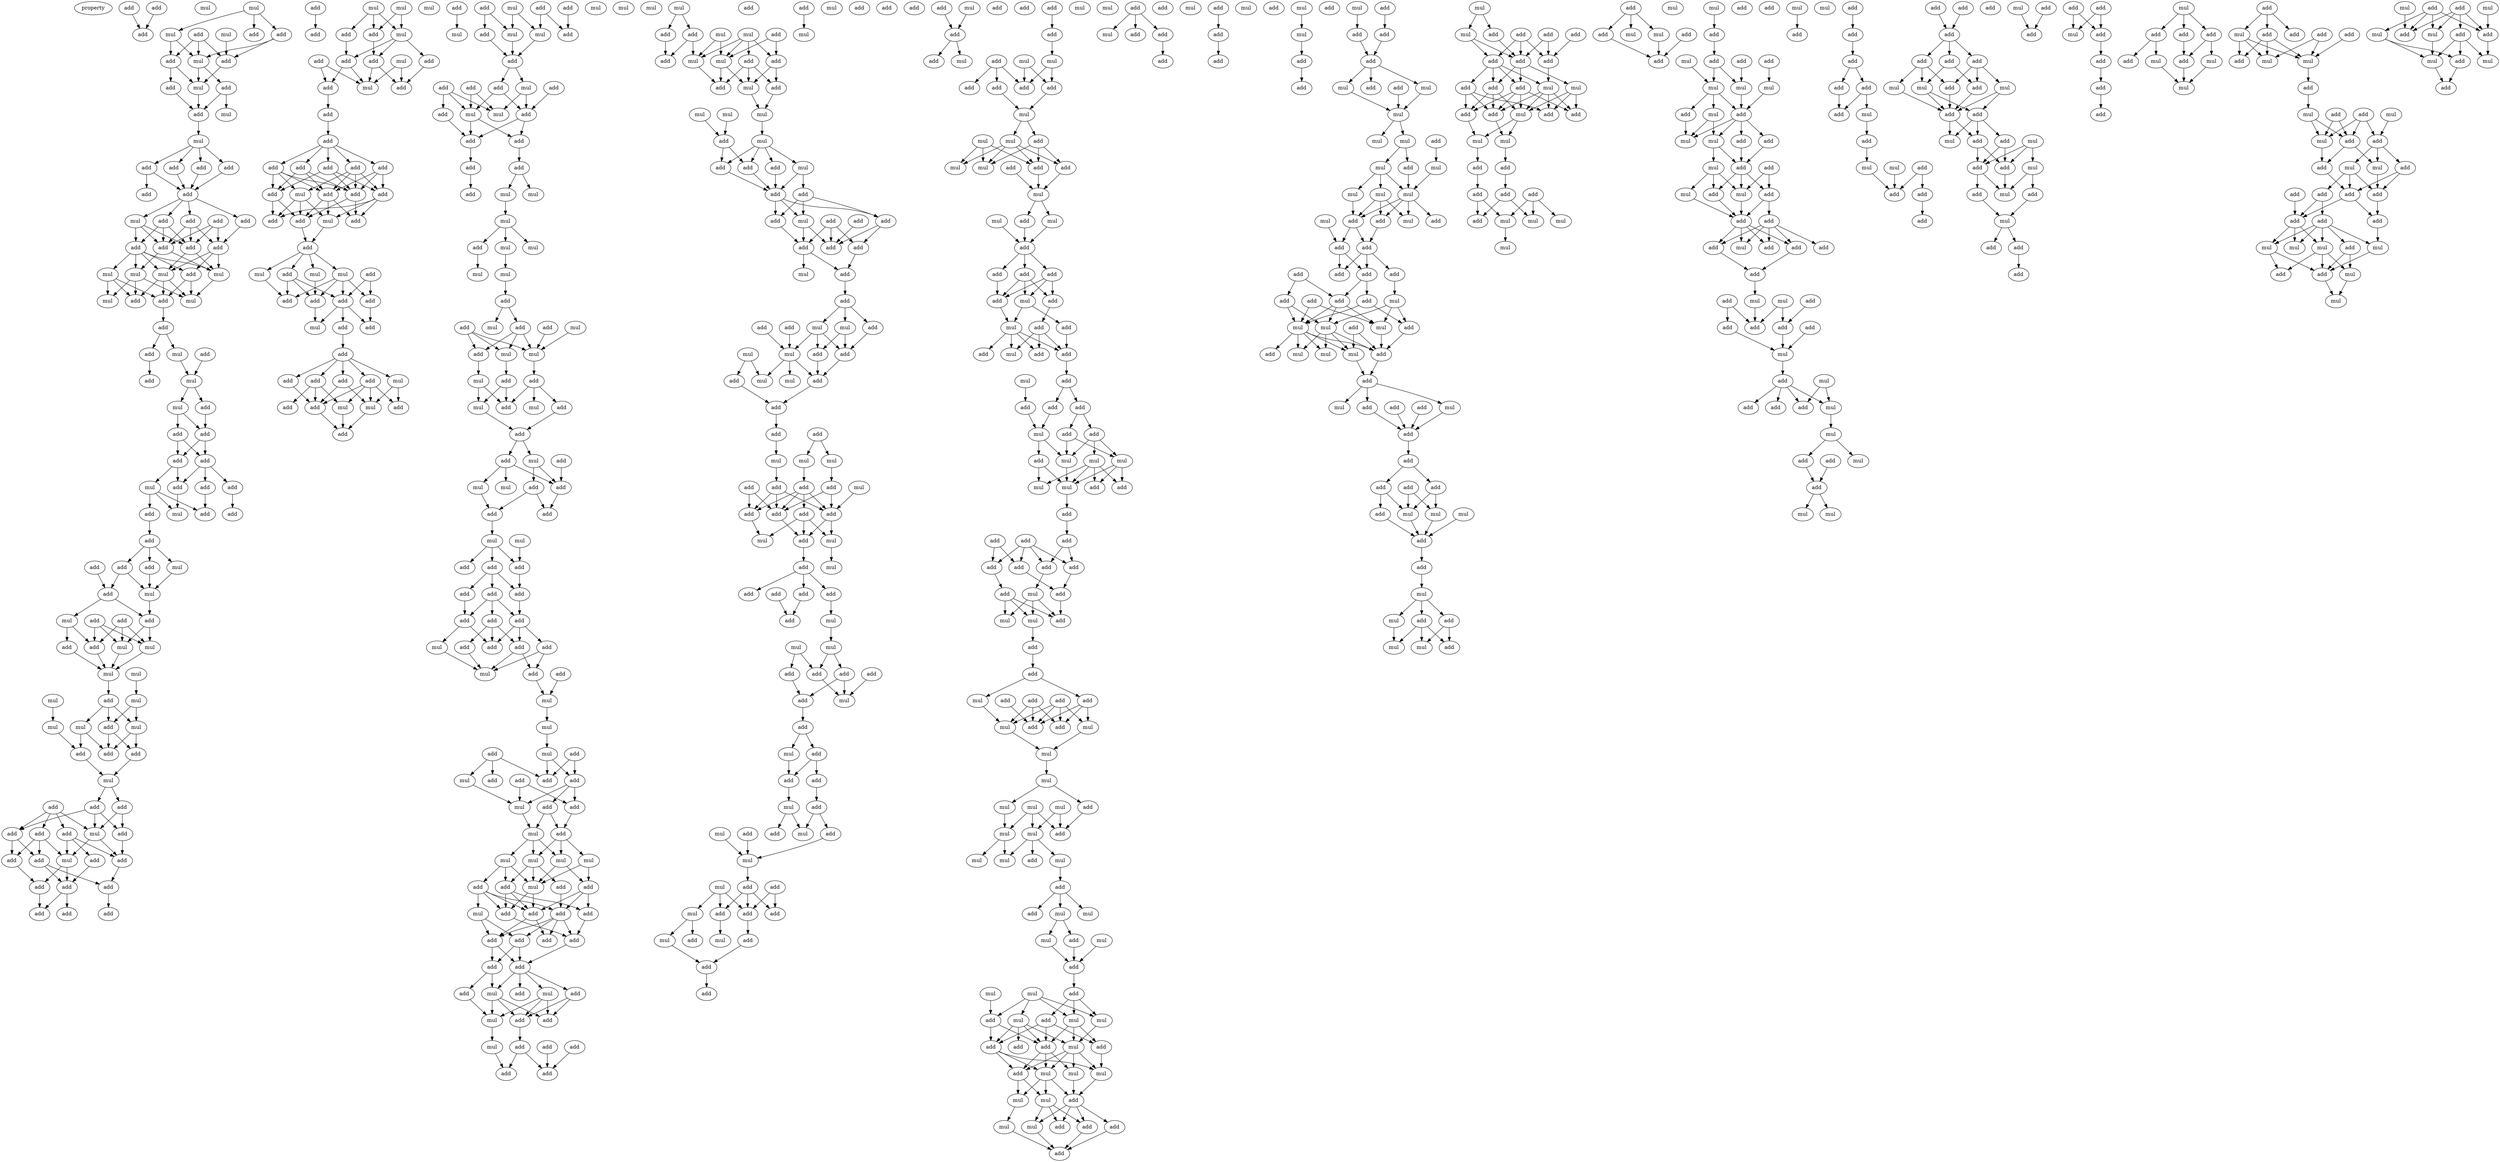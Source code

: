 digraph {
    node [fontcolor=black]
    property [mul=2,lf=1.4]
    0 [ label = add ];
    1 [ label = mul ];
    2 [ label = add ];
    3 [ label = add ];
    4 [ label = mul ];
    5 [ label = add ];
    6 [ label = mul ];
    7 [ label = mul ];
    8 [ label = add ];
    9 [ label = add ];
    10 [ label = mul ];
    11 [ label = add ];
    12 [ label = add ];
    13 [ label = add ];
    14 [ label = add ];
    15 [ label = mul ];
    16 [ label = add ];
    17 [ label = mul ];
    18 [ label = mul ];
    19 [ label = add ];
    20 [ label = add ];
    21 [ label = add ];
    22 [ label = add ];
    23 [ label = add ];
    24 [ label = add ];
    25 [ label = add ];
    26 [ label = add ];
    27 [ label = add ];
    28 [ label = mul ];
    29 [ label = add ];
    30 [ label = add ];
    31 [ label = add ];
    32 [ label = add ];
    33 [ label = add ];
    34 [ label = add ];
    35 [ label = mul ];
    36 [ label = mul ];
    37 [ label = mul ];
    38 [ label = mul ];
    39 [ label = add ];
    40 [ label = mul ];
    41 [ label = mul ];
    42 [ label = add ];
    43 [ label = add ];
    44 [ label = add ];
    45 [ label = add ];
    46 [ label = add ];
    47 [ label = mul ];
    48 [ label = add ];
    49 [ label = add ];
    50 [ label = mul ];
    51 [ label = mul ];
    52 [ label = add ];
    53 [ label = add ];
    54 [ label = add ];
    55 [ label = add ];
    56 [ label = add ];
    57 [ label = add ];
    58 [ label = add ];
    59 [ label = mul ];
    60 [ label = add ];
    61 [ label = add ];
    62 [ label = add ];
    63 [ label = add ];
    64 [ label = mul ];
    65 [ label = add ];
    66 [ label = add ];
    67 [ label = add ];
    68 [ label = mul ];
    69 [ label = add ];
    70 [ label = add ];
    71 [ label = mul ];
    72 [ label = add ];
    73 [ label = add ];
    74 [ label = add ];
    75 [ label = mul ];
    76 [ label = add ];
    77 [ label = mul ];
    78 [ label = mul ];
    79 [ label = add ];
    80 [ label = mul ];
    81 [ label = mul ];
    82 [ label = mul ];
    83 [ label = mul ];
    84 [ label = add ];
    85 [ label = mul ];
    86 [ label = mul ];
    87 [ label = add ];
    88 [ label = mul ];
    89 [ label = add ];
    90 [ label = add ];
    91 [ label = add ];
    92 [ label = mul ];
    93 [ label = add ];
    94 [ label = add ];
    95 [ label = add ];
    96 [ label = add ];
    97 [ label = add ];
    98 [ label = add ];
    99 [ label = add ];
    100 [ label = mul ];
    101 [ label = add ];
    102 [ label = add ];
    103 [ label = add ];
    104 [ label = mul ];
    105 [ label = add ];
    106 [ label = add ];
    107 [ label = add ];
    108 [ label = add ];
    109 [ label = add ];
    110 [ label = add ];
    111 [ label = add ];
    112 [ label = mul ];
    113 [ label = mul ];
    114 [ label = add ];
    115 [ label = mul ];
    116 [ label = add ];
    117 [ label = add ];
    118 [ label = mul ];
    119 [ label = add ];
    120 [ label = add ];
    121 [ label = add ];
    122 [ label = mul ];
    123 [ label = add ];
    124 [ label = add ];
    125 [ label = mul ];
    126 [ label = add ];
    127 [ label = add ];
    128 [ label = add ];
    129 [ label = add ];
    130 [ label = add ];
    131 [ label = add ];
    132 [ label = add ];
    133 [ label = mul ];
    134 [ label = add ];
    135 [ label = add ];
    136 [ label = add ];
    137 [ label = add ];
    138 [ label = mul ];
    139 [ label = add ];
    140 [ label = add ];
    141 [ label = add ];
    142 [ label = add ];
    143 [ label = add ];
    144 [ label = mul ];
    145 [ label = add ];
    146 [ label = mul ];
    147 [ label = mul ];
    148 [ label = add ];
    149 [ label = add ];
    150 [ label = add ];
    151 [ label = add ];
    152 [ label = mul ];
    153 [ label = add ];
    154 [ label = add ];
    155 [ label = add ];
    156 [ label = add ];
    157 [ label = add ];
    158 [ label = mul ];
    159 [ label = add ];
    160 [ label = add ];
    161 [ label = add ];
    162 [ label = add ];
    163 [ label = mul ];
    164 [ label = mul ];
    165 [ label = add ];
    166 [ label = add ];
    167 [ label = add ];
    168 [ label = add ];
    169 [ label = mul ];
    170 [ label = mul ];
    171 [ label = add ];
    172 [ label = add ];
    173 [ label = add ];
    174 [ label = mul ];
    175 [ label = mul ];
    176 [ label = add ];
    177 [ label = add ];
    178 [ label = add ];
    179 [ label = add ];
    180 [ label = mul ];
    181 [ label = add ];
    182 [ label = add ];
    183 [ label = mul ];
    184 [ label = mul ];
    185 [ label = add ];
    186 [ label = add ];
    187 [ label = add ];
    188 [ label = add ];
    189 [ label = add ];
    190 [ label = add ];
    191 [ label = add ];
    192 [ label = mul ];
    193 [ label = mul ];
    194 [ label = mul ];
    195 [ label = mul ];
    196 [ label = add ];
    197 [ label = mul ];
    198 [ label = mul ];
    199 [ label = mul ];
    200 [ label = mul ];
    201 [ label = add ];
    202 [ label = mul ];
    203 [ label = add ];
    204 [ label = mul ];
    205 [ label = add ];
    206 [ label = add ];
    207 [ label = add ];
    208 [ label = mul ];
    209 [ label = mul ];
    210 [ label = mul ];
    211 [ label = add ];
    212 [ label = add ];
    213 [ label = add ];
    214 [ label = mul ];
    215 [ label = mul ];
    216 [ label = add ];
    217 [ label = mul ];
    218 [ label = add ];
    219 [ label = add ];
    220 [ label = add ];
    221 [ label = mul ];
    222 [ label = mul ];
    223 [ label = add ];
    224 [ label = mul ];
    225 [ label = add ];
    226 [ label = add ];
    227 [ label = add ];
    228 [ label = mul ];
    229 [ label = mul ];
    230 [ label = add ];
    231 [ label = add ];
    232 [ label = add ];
    233 [ label = add ];
    234 [ label = add ];
    235 [ label = add ];
    236 [ label = add ];
    237 [ label = add ];
    238 [ label = add ];
    239 [ label = add ];
    240 [ label = add ];
    241 [ label = mul ];
    242 [ label = add ];
    243 [ label = add ];
    244 [ label = add ];
    245 [ label = mul ];
    246 [ label = add ];
    247 [ label = mul ];
    248 [ label = mul ];
    249 [ label = mul ];
    250 [ label = add ];
    251 [ label = add ];
    252 [ label = add ];
    253 [ label = add ];
    254 [ label = add ];
    255 [ label = add ];
    256 [ label = mul ];
    257 [ label = mul ];
    258 [ label = add ];
    259 [ label = add ];
    260 [ label = mul ];
    261 [ label = add ];
    262 [ label = mul ];
    263 [ label = mul ];
    264 [ label = mul ];
    265 [ label = mul ];
    266 [ label = add ];
    267 [ label = add ];
    268 [ label = mul ];
    269 [ label = add ];
    270 [ label = add ];
    271 [ label = add ];
    272 [ label = add ];
    273 [ label = mul ];
    274 [ label = add ];
    275 [ label = add ];
    276 [ label = add ];
    277 [ label = add ];
    278 [ label = add ];
    279 [ label = add ];
    280 [ label = add ];
    281 [ label = add ];
    282 [ label = add ];
    283 [ label = mul ];
    284 [ label = add ];
    285 [ label = add ];
    286 [ label = mul ];
    287 [ label = mul ];
    288 [ label = add ];
    289 [ label = add ];
    290 [ label = add ];
    291 [ label = add ];
    292 [ label = mul ];
    293 [ label = add ];
    294 [ label = mul ];
    295 [ label = add ];
    296 [ label = add ];
    297 [ label = mul ];
    298 [ label = add ];
    299 [ label = add ];
    300 [ label = add ];
    301 [ label = mul ];
    302 [ label = mul ];
    303 [ label = mul ];
    304 [ label = add ];
    305 [ label = add ];
    306 [ label = add ];
    307 [ label = mul ];
    308 [ label = add ];
    309 [ label = add ];
    310 [ label = mul ];
    311 [ label = mul ];
    312 [ label = mul ];
    313 [ label = mul ];
    314 [ label = mul ];
    315 [ label = add ];
    316 [ label = add ];
    317 [ label = add ];
    318 [ label = mul ];
    319 [ label = add ];
    320 [ label = add ];
    321 [ label = add ];
    322 [ label = add ];
    323 [ label = add ];
    324 [ label = add ];
    325 [ label = add ];
    326 [ label = mul ];
    327 [ label = add ];
    328 [ label = add ];
    329 [ label = add ];
    330 [ label = add ];
    331 [ label = mul ];
    332 [ label = add ];
    333 [ label = mul ];
    334 [ label = add ];
    335 [ label = add ];
    336 [ label = mul ];
    337 [ label = add ];
    338 [ label = mul ];
    339 [ label = add ];
    340 [ label = add ];
    341 [ label = mul ];
    342 [ label = add ];
    343 [ label = mul ];
    344 [ label = mul ];
    345 [ label = add ];
    346 [ label = add ];
    347 [ label = add ];
    348 [ label = add ];
    349 [ label = mul ];
    350 [ label = mul ];
    351 [ label = mul ];
    352 [ label = mul ];
    353 [ label = add ];
    354 [ label = add ];
    355 [ label = add ];
    356 [ label = add ];
    357 [ label = add ];
    358 [ label = add ];
    359 [ label = add ];
    360 [ label = add ];
    361 [ label = add ];
    362 [ label = mul ];
    363 [ label = add ];
    364 [ label = mul ];
    365 [ label = add ];
    366 [ label = mul ];
    367 [ label = add ];
    368 [ label = add ];
    369 [ label = add ];
    370 [ label = add ];
    371 [ label = mul ];
    372 [ label = add ];
    373 [ label = mul ];
    374 [ label = mul ];
    375 [ label = add ];
    376 [ label = add ];
    377 [ label = add ];
    378 [ label = add ];
    379 [ label = add ];
    380 [ label = add ];
    381 [ label = mul ];
    382 [ label = mul ];
    383 [ label = add ];
    384 [ label = mul ];
    385 [ label = add ];
    386 [ label = add ];
    387 [ label = add ];
    388 [ label = mul ];
    389 [ label = add ];
    390 [ label = mul ];
    391 [ label = add ];
    392 [ label = add ];
    393 [ label = mul ];
    394 [ label = add ];
    395 [ label = mul ];
    396 [ label = mul ];
    397 [ label = mul ];
    398 [ label = add ];
    399 [ label = add ];
    400 [ label = mul ];
    401 [ label = add ];
    402 [ label = add ];
    403 [ label = add ];
    404 [ label = mul ];
    405 [ label = mul ];
    406 [ label = add ];
    407 [ label = add ];
    408 [ label = add ];
    409 [ label = add ];
    410 [ label = add ];
    411 [ label = add ];
    412 [ label = add ];
    413 [ label = add ];
    414 [ label = mul ];
    415 [ label = add ];
    416 [ label = add ];
    417 [ label = add ];
    418 [ label = mul ];
    419 [ label = add ];
    420 [ label = add ];
    421 [ label = add ];
    422 [ label = mul ];
    423 [ label = add ];
    424 [ label = mul ];
    425 [ label = mul ];
    426 [ label = add ];
    427 [ label = add ];
    428 [ label = add ];
    429 [ label = add ];
    430 [ label = mul ];
    431 [ label = mul ];
    432 [ label = mul ];
    433 [ label = add ];
    434 [ label = mul ];
    435 [ label = mul ];
    436 [ label = add ];
    437 [ label = add ];
    438 [ label = add ];
    439 [ label = mul ];
    440 [ label = mul ];
    441 [ label = add ];
    442 [ label = mul ];
    443 [ label = add ];
    444 [ label = add ];
    445 [ label = add ];
    446 [ label = add ];
    447 [ label = add ];
    448 [ label = mul ];
    449 [ label = add ];
    450 [ label = add ];
    451 [ label = add ];
    452 [ label = mul ];
    453 [ label = add ];
    454 [ label = add ];
    455 [ label = mul ];
    456 [ label = add ];
    457 [ label = mul ];
    458 [ label = add ];
    459 [ label = add ];
    460 [ label = add ];
    461 [ label = add ];
    462 [ label = mul ];
    463 [ label = add ];
    464 [ label = add ];
    465 [ label = mul ];
    466 [ label = add ];
    467 [ label = mul ];
    468 [ label = mul ];
    469 [ label = mul ];
    470 [ label = add ];
    471 [ label = add ];
    472 [ label = mul ];
    473 [ label = add ];
    474 [ label = add ];
    475 [ label = add ];
    476 [ label = add ];
    477 [ label = add ];
    478 [ label = add ];
    479 [ label = add ];
    480 [ label = add ];
    481 [ label = add ];
    482 [ label = add ];
    483 [ label = mul ];
    484 [ label = mul ];
    485 [ label = mul ];
    486 [ label = add ];
    487 [ label = add ];
    488 [ label = add ];
    489 [ label = add ];
    490 [ label = add ];
    491 [ label = add ];
    492 [ label = mul ];
    493 [ label = add ];
    494 [ label = mul ];
    495 [ label = add ];
    496 [ label = mul ];
    497 [ label = add ];
    498 [ label = mul ];
    499 [ label = mul ];
    500 [ label = mul ];
    501 [ label = mul ];
    502 [ label = mul ];
    503 [ label = add ];
    504 [ label = mul ];
    505 [ label = add ];
    506 [ label = mul ];
    507 [ label = mul ];
    508 [ label = add ];
    509 [ label = mul ];
    510 [ label = mul ];
    511 [ label = mul ];
    512 [ label = add ];
    513 [ label = add ];
    514 [ label = mul ];
    515 [ label = mul ];
    516 [ label = mul ];
    517 [ label = add ];
    518 [ label = mul ];
    519 [ label = add ];
    520 [ label = add ];
    521 [ label = mul ];
    522 [ label = mul ];
    523 [ label = mul ];
    524 [ label = mul ];
    525 [ label = add ];
    526 [ label = add ];
    527 [ label = mul ];
    528 [ label = add ];
    529 [ label = add ];
    530 [ label = add ];
    531 [ label = mul ];
    532 [ label = add ];
    533 [ label = mul ];
    534 [ label = mul ];
    535 [ label = mul ];
    536 [ label = add ];
    537 [ label = add ];
    538 [ label = mul ];
    539 [ label = mul ];
    540 [ label = add ];
    541 [ label = add ];
    542 [ label = add ];
    543 [ label = mul ];
    544 [ label = mul ];
    545 [ label = add ];
    546 [ label = add ];
    547 [ label = mul ];
    548 [ label = add ];
    549 [ label = mul ];
    550 [ label = add ];
    551 [ label = add ];
    552 [ label = add ];
    553 [ label = add ];
    554 [ label = mul ];
    555 [ label = add ];
    556 [ label = add ];
    557 [ label = mul ];
    558 [ label = add ];
    559 [ label = add ];
    560 [ label = mul ];
    561 [ label = add ];
    562 [ label = mul ];
    563 [ label = add ];
    564 [ label = add ];
    565 [ label = add ];
    566 [ label = add ];
    567 [ label = add ];
    568 [ label = mul ];
    569 [ label = add ];
    570 [ label = mul ];
    571 [ label = add ];
    572 [ label = mul ];
    573 [ label = mul ];
    574 [ label = mul ];
    575 [ label = add ];
    576 [ label = mul ];
    577 [ label = mul ];
    578 [ label = add ];
    579 [ label = mul ];
    580 [ label = mul ];
    581 [ label = mul ];
    582 [ label = add ];
    583 [ label = mul ];
    584 [ label = add ];
    585 [ label = add ];
    586 [ label = mul ];
    587 [ label = add ];
    588 [ label = add ];
    589 [ label = add ];
    590 [ label = add ];
    591 [ label = add ];
    592 [ label = add ];
    593 [ label = mul ];
    594 [ label = add ];
    595 [ label = add ];
    596 [ label = add ];
    597 [ label = add ];
    598 [ label = mul ];
    599 [ label = mul ];
    600 [ label = add ];
    601 [ label = mul ];
    602 [ label = add ];
    603 [ label = mul ];
    604 [ label = add ];
    605 [ label = mul ];
    606 [ label = add ];
    607 [ label = mul ];
    608 [ label = add ];
    609 [ label = add ];
    610 [ label = mul ];
    611 [ label = add ];
    612 [ label = add ];
    613 [ label = mul ];
    614 [ label = add ];
    615 [ label = add ];
    616 [ label = add ];
    617 [ label = add ];
    618 [ label = add ];
    619 [ label = mul ];
    620 [ label = mul ];
    621 [ label = add ];
    622 [ label = mul ];
    623 [ label = add ];
    624 [ label = add ];
    625 [ label = mul ];
    626 [ label = mul ];
    627 [ label = add ];
    628 [ label = add ];
    629 [ label = mul ];
    630 [ label = mul ];
    631 [ label = add ];
    632 [ label = mul ];
    633 [ label = add ];
    634 [ label = add ];
    635 [ label = add ];
    636 [ label = add ];
    637 [ label = mul ];
    638 [ label = add ];
    639 [ label = add ];
    640 [ label = add ];
    641 [ label = add ];
    642 [ label = add ];
    643 [ label = mul ];
    644 [ label = mul ];
    645 [ label = add ];
    646 [ label = add ];
    647 [ label = add ];
    648 [ label = mul ];
    649 [ label = add ];
    650 [ label = add ];
    651 [ label = mul ];
    652 [ label = mul ];
    653 [ label = add ];
    654 [ label = add ];
    655 [ label = add ];
    656 [ label = add ];
    657 [ label = add ];
    658 [ label = add ];
    659 [ label = mul ];
    660 [ label = mul ];
    661 [ label = mul ];
    662 [ label = mul ];
    663 [ label = add ];
    664 [ label = mul ];
    665 [ label = add ];
    666 [ label = mul ];
    667 [ label = add ];
    668 [ label = mul ];
    669 [ label = add ];
    670 [ label = mul ];
    671 [ label = add ];
    672 [ label = add ];
    673 [ label = add ];
    674 [ label = mul ];
    675 [ label = add ];
    676 [ label = mul ];
    677 [ label = mul ];
    678 [ label = mul ];
    679 [ label = add ];
    680 [ label = mul ];
    681 [ label = add ];
    682 [ label = mul ];
    683 [ label = add ];
    684 [ label = mul ];
    685 [ label = add ];
    686 [ label = mul ];
    687 [ label = add ];
    688 [ label = add ];
    689 [ label = add ];
    690 [ label = mul ];
    691 [ label = mul ];
    692 [ label = add ];
    693 [ label = add ];
    694 [ label = add ];
    695 [ label = add ];
    696 [ label = add ];
    697 [ label = add ];
    698 [ label = add ];
    699 [ label = add ];
    700 [ label = mul ];
    701 [ label = add ];
    702 [ label = add ];
    703 [ label = add ];
    704 [ label = mul ];
    705 [ label = mul ];
    706 [ label = add ];
    707 [ label = add ];
    708 [ label = add ];
    709 [ label = add ];
    710 [ label = add ];
    711 [ label = mul ];
    712 [ label = mul ];
    713 [ label = add ];
    714 [ label = add ];
    715 [ label = add ];
    716 [ label = add ];
    717 [ label = mul ];
    718 [ label = mul ];
    719 [ label = mul ];
    720 [ label = add ];
    721 [ label = mul ];
    722 [ label = add ];
    723 [ label = mul ];
    724 [ label = add ];
    725 [ label = add ];
    726 [ label = mul ];
    727 [ label = mul ];
    728 [ label = add ];
    729 [ label = add ];
    730 [ label = add ];
    731 [ label = add ];
    732 [ label = add ];
    733 [ label = add ];
    734 [ label = mul ];
    735 [ label = add ];
    736 [ label = mul ];
    737 [ label = add ];
    738 [ label = mul ];
    739 [ label = add ];
    740 [ label = add ];
    741 [ label = add ];
    742 [ label = add ];
    743 [ label = add ];
    744 [ label = add ];
    745 [ label = add ];
    746 [ label = add ];
    747 [ label = add ];
    748 [ label = add ];
    749 [ label = add ];
    750 [ label = mul ];
    751 [ label = mul ];
    752 [ label = mul ];
    753 [ label = add ];
    754 [ label = add ];
    755 [ label = add ];
    756 [ label = mul ];
    757 [ label = add ];
    758 [ label = mul ];
    759 [ label = add ];
    760 [ label = add ];
    761 [ label = mul ];
    762 [ label = add ];
    763 [ label = mul ];
    764 [ label = add ];
    765 [ label = mul ];
    766 [ label = add ];
    767 [ label = add ];
    768 [ label = mul ];
    769 [ label = add ];
    770 [ label = add ];
    771 [ label = add ];
    772 [ label = add ];
    773 [ label = add ];
    774 [ label = add ];
    775 [ label = mul ];
    776 [ label = add ];
    777 [ label = add ];
    778 [ label = add ];
    779 [ label = add ];
    780 [ label = mul ];
    781 [ label = add ];
    782 [ label = add ];
    783 [ label = add ];
    784 [ label = mul ];
    785 [ label = add ];
    786 [ label = add ];
    787 [ label = mul ];
    788 [ label = mul ];
    789 [ label = add ];
    790 [ label = add ];
    791 [ label = add ];
    792 [ label = mul ];
    793 [ label = add ];
    794 [ label = add ];
    795 [ label = mul ];
    796 [ label = add ];
    797 [ label = mul ];
    798 [ label = add ];
    799 [ label = add ];
    800 [ label = mul ];
    801 [ label = mul ];
    802 [ label = add ];
    803 [ label = add ];
    804 [ label = add ];
    805 [ label = mul ];
    806 [ label = add ];
    807 [ label = mul ];
    808 [ label = mul ];
    809 [ label = add ];
    810 [ label = add ];
    811 [ label = add ];
    812 [ label = add ];
    813 [ label = add ];
    814 [ label = add ];
    815 [ label = add ];
    816 [ label = add ];
    817 [ label = add ];
    818 [ label = mul ];
    819 [ label = mul ];
    820 [ label = mul ];
    821 [ label = mul ];
    822 [ label = mul ];
    823 [ label = add ];
    824 [ label = add ];
    825 [ label = mul ];
    826 [ label = add ];
    827 [ label = mul ];
    828 [ label = add ];
    829 [ label = mul ];
    830 [ label = mul ];
    831 [ label = add ];
    832 [ label = mul ];
    833 [ label = add ];
    834 [ label = add ];
    835 [ label = add ];
    836 [ label = mul ];
    837 [ label = mul ];
    838 [ label = add ];
    0 -> 3 [ name = 0 ];
    2 -> 3 [ name = 1 ];
    4 -> 5 [ name = 2 ];
    4 -> 6 [ name = 3 ];
    4 -> 9 [ name = 4 ];
    5 -> 10 [ name = 5 ];
    5 -> 11 [ name = 6 ];
    6 -> 10 [ name = 7 ];
    6 -> 12 [ name = 8 ];
    7 -> 11 [ name = 9 ];
    8 -> 10 [ name = 10 ];
    8 -> 11 [ name = 11 ];
    8 -> 12 [ name = 12 ];
    10 -> 13 [ name = 13 ];
    10 -> 15 [ name = 14 ];
    11 -> 15 [ name = 15 ];
    12 -> 14 [ name = 16 ];
    12 -> 15 [ name = 17 ];
    13 -> 16 [ name = 18 ];
    13 -> 17 [ name = 19 ];
    14 -> 16 [ name = 20 ];
    15 -> 16 [ name = 21 ];
    16 -> 18 [ name = 22 ];
    18 -> 19 [ name = 23 ];
    18 -> 20 [ name = 24 ];
    18 -> 21 [ name = 25 ];
    18 -> 22 [ name = 26 ];
    19 -> 23 [ name = 27 ];
    19 -> 24 [ name = 28 ];
    20 -> 24 [ name = 29 ];
    21 -> 24 [ name = 30 ];
    22 -> 24 [ name = 31 ];
    24 -> 25 [ name = 32 ];
    24 -> 26 [ name = 33 ];
    24 -> 28 [ name = 34 ];
    24 -> 29 [ name = 35 ];
    25 -> 30 [ name = 36 ];
    25 -> 32 [ name = 37 ];
    25 -> 33 [ name = 38 ];
    26 -> 30 [ name = 39 ];
    26 -> 31 [ name = 40 ];
    26 -> 32 [ name = 41 ];
    27 -> 30 [ name = 42 ];
    27 -> 32 [ name = 43 ];
    27 -> 33 [ name = 44 ];
    28 -> 30 [ name = 45 ];
    28 -> 31 [ name = 46 ];
    28 -> 32 [ name = 47 ];
    29 -> 33 [ name = 48 ];
    30 -> 35 [ name = 49 ];
    30 -> 36 [ name = 50 ];
    31 -> 34 [ name = 51 ];
    31 -> 35 [ name = 52 ];
    31 -> 36 [ name = 53 ];
    31 -> 37 [ name = 54 ];
    31 -> 38 [ name = 55 ];
    32 -> 36 [ name = 56 ];
    32 -> 38 [ name = 57 ];
    33 -> 34 [ name = 58 ];
    33 -> 36 [ name = 59 ];
    33 -> 38 [ name = 60 ];
    34 -> 39 [ name = 61 ];
    34 -> 40 [ name = 62 ];
    35 -> 40 [ name = 63 ];
    35 -> 41 [ name = 64 ];
    35 -> 42 [ name = 65 ];
    36 -> 40 [ name = 66 ];
    37 -> 39 [ name = 67 ];
    37 -> 41 [ name = 68 ];
    37 -> 42 [ name = 69 ];
    38 -> 39 [ name = 70 ];
    38 -> 40 [ name = 71 ];
    38 -> 42 [ name = 72 ];
    39 -> 43 [ name = 73 ];
    43 -> 44 [ name = 74 ];
    43 -> 47 [ name = 75 ];
    44 -> 49 [ name = 76 ];
    45 -> 50 [ name = 77 ];
    46 -> 48 [ name = 78 ];
    47 -> 50 [ name = 79 ];
    50 -> 51 [ name = 80 ];
    50 -> 52 [ name = 81 ];
    51 -> 53 [ name = 82 ];
    51 -> 54 [ name = 83 ];
    52 -> 54 [ name = 84 ];
    53 -> 55 [ name = 85 ];
    53 -> 56 [ name = 86 ];
    54 -> 55 [ name = 87 ];
    54 -> 56 [ name = 88 ];
    55 -> 58 [ name = 89 ];
    55 -> 59 [ name = 90 ];
    56 -> 57 [ name = 91 ];
    56 -> 58 [ name = 92 ];
    56 -> 60 [ name = 93 ];
    57 -> 62 [ name = 94 ];
    58 -> 64 [ name = 95 ];
    59 -> 61 [ name = 96 ];
    59 -> 63 [ name = 97 ];
    59 -> 64 [ name = 98 ];
    60 -> 61 [ name = 99 ];
    63 -> 65 [ name = 100 ];
    65 -> 66 [ name = 101 ];
    65 -> 67 [ name = 102 ];
    65 -> 68 [ name = 103 ];
    66 -> 71 [ name = 104 ];
    67 -> 70 [ name = 105 ];
    67 -> 71 [ name = 106 ];
    68 -> 71 [ name = 107 ];
    69 -> 70 [ name = 108 ];
    70 -> 72 [ name = 109 ];
    70 -> 75 [ name = 110 ];
    71 -> 72 [ name = 111 ];
    72 -> 77 [ name = 112 ];
    72 -> 78 [ name = 113 ];
    73 -> 77 [ name = 114 ];
    73 -> 78 [ name = 115 ];
    73 -> 79 [ name = 116 ];
    74 -> 77 [ name = 117 ];
    74 -> 78 [ name = 118 ];
    74 -> 79 [ name = 119 ];
    75 -> 76 [ name = 120 ];
    75 -> 79 [ name = 121 ];
    76 -> 81 [ name = 122 ];
    77 -> 81 [ name = 123 ];
    78 -> 81 [ name = 124 ];
    79 -> 81 [ name = 125 ];
    80 -> 82 [ name = 126 ];
    81 -> 84 [ name = 127 ];
    82 -> 85 [ name = 128 ];
    82 -> 87 [ name = 129 ];
    83 -> 86 [ name = 130 ];
    84 -> 85 [ name = 131 ];
    84 -> 87 [ name = 132 ];
    84 -> 88 [ name = 133 ];
    85 -> 89 [ name = 134 ];
    85 -> 90 [ name = 135 ];
    86 -> 91 [ name = 136 ];
    87 -> 89 [ name = 137 ];
    87 -> 90 [ name = 138 ];
    88 -> 89 [ name = 139 ];
    88 -> 91 [ name = 140 ];
    90 -> 92 [ name = 141 ];
    91 -> 92 [ name = 142 ];
    92 -> 93 [ name = 143 ];
    92 -> 95 [ name = 144 ];
    93 -> 98 [ name = 145 ];
    93 -> 100 [ name = 146 ];
    94 -> 96 [ name = 147 ];
    94 -> 97 [ name = 148 ];
    94 -> 99 [ name = 149 ];
    94 -> 100 [ name = 150 ];
    95 -> 97 [ name = 151 ];
    95 -> 98 [ name = 152 ];
    95 -> 100 [ name = 153 ];
    96 -> 101 [ name = 154 ];
    96 -> 103 [ name = 155 ];
    96 -> 104 [ name = 156 ];
    97 -> 102 [ name = 157 ];
    97 -> 105 [ name = 158 ];
    98 -> 103 [ name = 159 ];
    99 -> 102 [ name = 160 ];
    99 -> 104 [ name = 161 ];
    99 -> 105 [ name = 162 ];
    100 -> 103 [ name = 163 ];
    100 -> 104 [ name = 164 ];
    101 -> 107 [ name = 165 ];
    102 -> 106 [ name = 166 ];
    102 -> 107 [ name = 167 ];
    103 -> 106 [ name = 168 ];
    104 -> 107 [ name = 169 ];
    104 -> 108 [ name = 170 ];
    105 -> 108 [ name = 171 ];
    106 -> 111 [ name = 172 ];
    107 -> 109 [ name = 173 ];
    107 -> 110 [ name = 174 ];
    108 -> 110 [ name = 175 ];
    112 -> 114 [ name = 176 ];
    112 -> 115 [ name = 177 ];
    112 -> 116 [ name = 178 ];
    113 -> 115 [ name = 179 ];
    113 -> 116 [ name = 180 ];
    114 -> 121 [ name = 181 ];
    115 -> 119 [ name = 182 ];
    115 -> 120 [ name = 183 ];
    115 -> 121 [ name = 184 ];
    116 -> 119 [ name = 185 ];
    117 -> 122 [ name = 186 ];
    117 -> 123 [ name = 187 ];
    118 -> 122 [ name = 188 ];
    118 -> 124 [ name = 189 ];
    119 -> 122 [ name = 190 ];
    119 -> 124 [ name = 191 ];
    120 -> 124 [ name = 192 ];
    121 -> 122 [ name = 193 ];
    121 -> 123 [ name = 194 ];
    123 -> 126 [ name = 195 ];
    126 -> 127 [ name = 196 ];
    127 -> 128 [ name = 197 ];
    127 -> 129 [ name = 198 ];
    127 -> 130 [ name = 199 ];
    127 -> 131 [ name = 200 ];
    127 -> 132 [ name = 201 ];
    128 -> 133 [ name = 202 ];
    128 -> 134 [ name = 203 ];
    128 -> 135 [ name = 204 ];
    128 -> 137 [ name = 205 ];
    129 -> 133 [ name = 206 ];
    129 -> 135 [ name = 207 ];
    129 -> 136 [ name = 208 ];
    129 -> 137 [ name = 209 ];
    130 -> 134 [ name = 210 ];
    130 -> 135 [ name = 211 ];
    130 -> 137 [ name = 212 ];
    131 -> 134 [ name = 213 ];
    131 -> 136 [ name = 214 ];
    131 -> 137 [ name = 215 ];
    132 -> 135 [ name = 216 ];
    132 -> 136 [ name = 217 ];
    132 -> 137 [ name = 218 ];
    133 -> 138 [ name = 219 ];
    133 -> 139 [ name = 220 ];
    133 -> 140 [ name = 221 ];
    134 -> 139 [ name = 222 ];
    134 -> 140 [ name = 223 ];
    135 -> 138 [ name = 224 ];
    135 -> 140 [ name = 225 ];
    135 -> 141 [ name = 226 ];
    136 -> 138 [ name = 227 ];
    136 -> 139 [ name = 228 ];
    136 -> 141 [ name = 229 ];
    137 -> 140 [ name = 230 ];
    137 -> 141 [ name = 231 ];
    138 -> 142 [ name = 232 ];
    140 -> 142 [ name = 233 ];
    142 -> 144 [ name = 234 ];
    142 -> 145 [ name = 235 ];
    142 -> 146 [ name = 236 ];
    142 -> 147 [ name = 237 ];
    143 -> 149 [ name = 238 ];
    143 -> 150 [ name = 239 ];
    144 -> 148 [ name = 240 ];
    144 -> 149 [ name = 241 ];
    144 -> 150 [ name = 242 ];
    144 -> 151 [ name = 243 ];
    145 -> 148 [ name = 244 ];
    145 -> 149 [ name = 245 ];
    145 -> 151 [ name = 246 ];
    146 -> 148 [ name = 247 ];
    147 -> 151 [ name = 248 ];
    148 -> 152 [ name = 249 ];
    149 -> 152 [ name = 250 ];
    149 -> 153 [ name = 251 ];
    149 -> 154 [ name = 252 ];
    150 -> 153 [ name = 253 ];
    154 -> 155 [ name = 254 ];
    155 -> 156 [ name = 255 ];
    155 -> 157 [ name = 256 ];
    155 -> 158 [ name = 257 ];
    155 -> 159 [ name = 258 ];
    155 -> 160 [ name = 259 ];
    156 -> 161 [ name = 260 ];
    156 -> 164 [ name = 261 ];
    157 -> 161 [ name = 262 ];
    157 -> 162 [ name = 263 ];
    157 -> 163 [ name = 264 ];
    157 -> 164 [ name = 265 ];
    158 -> 162 [ name = 266 ];
    158 -> 164 [ name = 267 ];
    159 -> 161 [ name = 268 ];
    159 -> 163 [ name = 269 ];
    159 -> 165 [ name = 270 ];
    160 -> 161 [ name = 271 ];
    161 -> 166 [ name = 272 ];
    163 -> 166 [ name = 273 ];
    164 -> 166 [ name = 274 ];
    167 -> 169 [ name = 275 ];
    168 -> 174 [ name = 276 ];
    168 -> 176 [ name = 277 ];
    170 -> 174 [ name = 278 ];
    170 -> 175 [ name = 279 ];
    171 -> 176 [ name = 280 ];
    172 -> 173 [ name = 281 ];
    172 -> 175 [ name = 282 ];
    173 -> 177 [ name = 283 ];
    174 -> 177 [ name = 284 ];
    175 -> 177 [ name = 285 ];
    177 -> 180 [ name = 286 ];
    177 -> 182 [ name = 287 ];
    178 -> 183 [ name = 288 ];
    178 -> 184 [ name = 289 ];
    178 -> 186 [ name = 290 ];
    179 -> 183 [ name = 291 ];
    179 -> 184 [ name = 292 ];
    180 -> 183 [ name = 293 ];
    180 -> 185 [ name = 294 ];
    181 -> 185 [ name = 295 ];
    182 -> 184 [ name = 296 ];
    182 -> 185 [ name = 297 ];
    184 -> 187 [ name = 298 ];
    184 -> 188 [ name = 299 ];
    185 -> 187 [ name = 300 ];
    185 -> 188 [ name = 301 ];
    186 -> 187 [ name = 302 ];
    187 -> 189 [ name = 303 ];
    188 -> 190 [ name = 304 ];
    189 -> 191 [ name = 305 ];
    190 -> 192 [ name = 306 ];
    190 -> 193 [ name = 307 ];
    193 -> 194 [ name = 308 ];
    194 -> 196 [ name = 309 ];
    194 -> 197 [ name = 310 ];
    194 -> 198 [ name = 311 ];
    196 -> 199 [ name = 312 ];
    197 -> 200 [ name = 313 ];
    200 -> 201 [ name = 314 ];
    201 -> 202 [ name = 315 ];
    201 -> 203 [ name = 316 ];
    203 -> 207 [ name = 317 ];
    203 -> 208 [ name = 318 ];
    203 -> 209 [ name = 319 ];
    204 -> 209 [ name = 320 ];
    205 -> 207 [ name = 321 ];
    205 -> 208 [ name = 322 ];
    205 -> 209 [ name = 323 ];
    206 -> 209 [ name = 324 ];
    207 -> 210 [ name = 325 ];
    208 -> 212 [ name = 326 ];
    209 -> 211 [ name = 327 ];
    210 -> 213 [ name = 328 ];
    210 -> 217 [ name = 329 ];
    211 -> 213 [ name = 330 ];
    211 -> 214 [ name = 331 ];
    211 -> 216 [ name = 332 ];
    212 -> 213 [ name = 333 ];
    212 -> 217 [ name = 334 ];
    216 -> 218 [ name = 335 ];
    217 -> 218 [ name = 336 ];
    218 -> 219 [ name = 337 ];
    218 -> 221 [ name = 338 ];
    219 -> 222 [ name = 339 ];
    219 -> 224 [ name = 340 ];
    219 -> 225 [ name = 341 ];
    220 -> 225 [ name = 342 ];
    221 -> 223 [ name = 343 ];
    221 -> 225 [ name = 344 ];
    222 -> 226 [ name = 345 ];
    223 -> 226 [ name = 346 ];
    223 -> 227 [ name = 347 ];
    225 -> 227 [ name = 348 ];
    226 -> 229 [ name = 349 ];
    228 -> 231 [ name = 350 ];
    229 -> 230 [ name = 351 ];
    229 -> 231 [ name = 352 ];
    229 -> 232 [ name = 353 ];
    230 -> 233 [ name = 354 ];
    230 -> 234 [ name = 355 ];
    230 -> 235 [ name = 356 ];
    231 -> 235 [ name = 357 ];
    233 -> 236 [ name = 358 ];
    233 -> 237 [ name = 359 ];
    233 -> 238 [ name = 360 ];
    234 -> 237 [ name = 361 ];
    235 -> 236 [ name = 362 ];
    236 -> 239 [ name = 363 ];
    236 -> 242 [ name = 364 ];
    236 -> 243 [ name = 365 ];
    237 -> 241 [ name = 366 ];
    237 -> 242 [ name = 367 ];
    238 -> 240 [ name = 368 ];
    238 -> 242 [ name = 369 ];
    238 -> 243 [ name = 370 ];
    239 -> 244 [ name = 371 ];
    239 -> 245 [ name = 372 ];
    240 -> 245 [ name = 373 ];
    241 -> 245 [ name = 374 ];
    243 -> 244 [ name = 375 ];
    243 -> 245 [ name = 376 ];
    244 -> 247 [ name = 377 ];
    246 -> 247 [ name = 378 ];
    247 -> 248 [ name = 379 ];
    248 -> 249 [ name = 380 ];
    249 -> 252 [ name = 381 ];
    249 -> 254 [ name = 382 ];
    250 -> 252 [ name = 383 ];
    250 -> 254 [ name = 384 ];
    251 -> 254 [ name = 385 ];
    251 -> 255 [ name = 386 ];
    251 -> 256 [ name = 387 ];
    252 -> 257 [ name = 388 ];
    252 -> 258 [ name = 389 ];
    252 -> 259 [ name = 390 ];
    253 -> 257 [ name = 391 ];
    253 -> 258 [ name = 392 ];
    256 -> 257 [ name = 393 ];
    257 -> 260 [ name = 394 ];
    258 -> 261 [ name = 395 ];
    259 -> 260 [ name = 396 ];
    259 -> 261 [ name = 397 ];
    260 -> 262 [ name = 398 ];
    260 -> 263 [ name = 399 ];
    260 -> 265 [ name = 400 ];
    261 -> 263 [ name = 401 ];
    261 -> 264 [ name = 402 ];
    261 -> 265 [ name = 403 ];
    262 -> 267 [ name = 404 ];
    262 -> 268 [ name = 405 ];
    262 -> 269 [ name = 406 ];
    263 -> 268 [ name = 407 ];
    263 -> 270 [ name = 408 ];
    264 -> 268 [ name = 409 ];
    264 -> 270 [ name = 410 ];
    265 -> 266 [ name = 411 ];
    265 -> 267 [ name = 412 ];
    265 -> 268 [ name = 413 ];
    266 -> 274 [ name = 414 ];
    267 -> 271 [ name = 415 ];
    267 -> 272 [ name = 416 ];
    267 -> 275 [ name = 417 ];
    268 -> 272 [ name = 418 ];
    268 -> 275 [ name = 419 ];
    269 -> 272 [ name = 420 ];
    269 -> 273 [ name = 421 ];
    269 -> 274 [ name = 422 ];
    269 -> 275 [ name = 423 ];
    270 -> 271 [ name = 424 ];
    270 -> 272 [ name = 425 ];
    270 -> 274 [ name = 426 ];
    271 -> 278 [ name = 427 ];
    272 -> 276 [ name = 428 ];
    272 -> 277 [ name = 429 ];
    273 -> 276 [ name = 430 ];
    273 -> 279 [ name = 431 ];
    274 -> 276 [ name = 432 ];
    274 -> 277 [ name = 433 ];
    274 -> 278 [ name = 434 ];
    274 -> 279 [ name = 435 ];
    275 -> 278 [ name = 436 ];
    276 -> 280 [ name = 437 ];
    276 -> 281 [ name = 438 ];
    278 -> 280 [ name = 439 ];
    279 -> 280 [ name = 440 ];
    279 -> 281 [ name = 441 ];
    280 -> 282 [ name = 442 ];
    280 -> 283 [ name = 443 ];
    280 -> 285 [ name = 444 ];
    280 -> 286 [ name = 445 ];
    281 -> 284 [ name = 446 ];
    281 -> 286 [ name = 447 ];
    282 -> 288 [ name = 448 ];
    282 -> 289 [ name = 449 ];
    283 -> 287 [ name = 450 ];
    283 -> 288 [ name = 451 ];
    283 -> 289 [ name = 452 ];
    284 -> 287 [ name = 453 ];
    286 -> 287 [ name = 454 ];
    286 -> 288 [ name = 455 ];
    286 -> 289 [ name = 456 ];
    287 -> 292 [ name = 457 ];
    288 -> 291 [ name = 458 ];
    290 -> 296 [ name = 459 ];
    291 -> 295 [ name = 460 ];
    291 -> 296 [ name = 461 ];
    292 -> 295 [ name = 462 ];
    293 -> 296 [ name = 463 ];
    297 -> 298 [ name = 464 ];
    297 -> 300 [ name = 465 ];
    298 -> 303 [ name = 466 ];
    298 -> 306 [ name = 467 ];
    299 -> 305 [ name = 468 ];
    299 -> 307 [ name = 469 ];
    300 -> 306 [ name = 470 ];
    301 -> 303 [ name = 471 ];
    301 -> 307 [ name = 472 ];
    302 -> 303 [ name = 473 ];
    302 -> 304 [ name = 474 ];
    302 -> 305 [ name = 475 ];
    302 -> 307 [ name = 476 ];
    303 -> 308 [ name = 477 ];
    304 -> 308 [ name = 478 ];
    304 -> 309 [ name = 479 ];
    304 -> 310 [ name = 480 ];
    305 -> 309 [ name = 481 ];
    305 -> 310 [ name = 482 ];
    307 -> 308 [ name = 483 ];
    307 -> 310 [ name = 484 ];
    309 -> 312 [ name = 485 ];
    310 -> 312 [ name = 486 ];
    311 -> 315 [ name = 487 ];
    312 -> 314 [ name = 488 ];
    313 -> 315 [ name = 489 ];
    314 -> 316 [ name = 490 ];
    314 -> 317 [ name = 491 ];
    314 -> 318 [ name = 492 ];
    314 -> 319 [ name = 493 ];
    315 -> 316 [ name = 494 ];
    315 -> 319 [ name = 495 ];
    316 -> 321 [ name = 496 ];
    317 -> 321 [ name = 497 ];
    318 -> 320 [ name = 498 ];
    318 -> 321 [ name = 499 ];
    319 -> 321 [ name = 500 ];
    320 -> 322 [ name = 501 ];
    320 -> 324 [ name = 502 ];
    320 -> 326 [ name = 503 ];
    321 -> 322 [ name = 504 ];
    321 -> 324 [ name = 505 ];
    321 -> 326 [ name = 506 ];
    322 -> 327 [ name = 507 ];
    323 -> 327 [ name = 508 ];
    323 -> 328 [ name = 509 ];
    323 -> 329 [ name = 510 ];
    324 -> 328 [ name = 511 ];
    324 -> 329 [ name = 512 ];
    325 -> 328 [ name = 513 ];
    326 -> 327 [ name = 514 ];
    326 -> 328 [ name = 515 ];
    327 -> 330 [ name = 516 ];
    327 -> 331 [ name = 517 ];
    329 -> 330 [ name = 518 ];
    330 -> 332 [ name = 519 ];
    332 -> 333 [ name = 520 ];
    332 -> 334 [ name = 521 ];
    332 -> 336 [ name = 522 ];
    333 -> 339 [ name = 523 ];
    333 -> 340 [ name = 524 ];
    334 -> 340 [ name = 525 ];
    335 -> 341 [ name = 526 ];
    336 -> 339 [ name = 527 ];
    336 -> 340 [ name = 528 ];
    336 -> 341 [ name = 529 ];
    337 -> 341 [ name = 530 ];
    338 -> 342 [ name = 531 ];
    338 -> 344 [ name = 532 ];
    339 -> 345 [ name = 533 ];
    340 -> 345 [ name = 534 ];
    341 -> 343 [ name = 535 ];
    341 -> 344 [ name = 536 ];
    341 -> 345 [ name = 537 ];
    342 -> 346 [ name = 538 ];
    345 -> 346 [ name = 539 ];
    346 -> 347 [ name = 540 ];
    347 -> 350 [ name = 541 ];
    348 -> 349 [ name = 542 ];
    348 -> 351 [ name = 543 ];
    349 -> 356 [ name = 544 ];
    350 -> 355 [ name = 545 ];
    351 -> 354 [ name = 546 ];
    352 -> 359 [ name = 547 ];
    353 -> 357 [ name = 548 ];
    353 -> 358 [ name = 549 ];
    354 -> 357 [ name = 550 ];
    354 -> 358 [ name = 551 ];
    354 -> 359 [ name = 552 ];
    354 -> 360 [ name = 553 ];
    355 -> 357 [ name = 554 ];
    355 -> 358 [ name = 555 ];
    355 -> 359 [ name = 556 ];
    356 -> 358 [ name = 557 ];
    356 -> 359 [ name = 558 ];
    357 -> 362 [ name = 559 ];
    358 -> 361 [ name = 560 ];
    359 -> 361 [ name = 561 ];
    359 -> 364 [ name = 562 ];
    360 -> 361 [ name = 563 ];
    360 -> 362 [ name = 564 ];
    360 -> 364 [ name = 565 ];
    361 -> 365 [ name = 566 ];
    364 -> 366 [ name = 567 ];
    365 -> 367 [ name = 568 ];
    365 -> 368 [ name = 569 ];
    365 -> 370 [ name = 570 ];
    368 -> 371 [ name = 571 ];
    369 -> 372 [ name = 572 ];
    370 -> 372 [ name = 573 ];
    371 -> 374 [ name = 574 ];
    373 -> 378 [ name = 575 ];
    373 -> 379 [ name = 576 ];
    374 -> 376 [ name = 577 ];
    374 -> 379 [ name = 578 ];
    375 -> 381 [ name = 579 ];
    376 -> 380 [ name = 580 ];
    376 -> 382 [ name = 581 ];
    377 -> 382 [ name = 582 ];
    378 -> 380 [ name = 583 ];
    379 -> 382 [ name = 584 ];
    380 -> 383 [ name = 585 ];
    383 -> 384 [ name = 586 ];
    383 -> 385 [ name = 587 ];
    384 -> 386 [ name = 588 ];
    385 -> 386 [ name = 589 ];
    385 -> 387 [ name = 590 ];
    386 -> 388 [ name = 591 ];
    387 -> 389 [ name = 592 ];
    388 -> 391 [ name = 593 ];
    388 -> 393 [ name = 594 ];
    389 -> 393 [ name = 595 ];
    389 -> 394 [ name = 596 ];
    390 -> 395 [ name = 597 ];
    392 -> 395 [ name = 598 ];
    394 -> 395 [ name = 599 ];
    395 -> 399 [ name = 600 ];
    396 -> 400 [ name = 601 ];
    396 -> 401 [ name = 602 ];
    396 -> 403 [ name = 603 ];
    398 -> 401 [ name = 604 ];
    398 -> 402 [ name = 605 ];
    399 -> 401 [ name = 606 ];
    399 -> 402 [ name = 607 ];
    399 -> 403 [ name = 608 ];
    400 -> 405 [ name = 609 ];
    400 -> 407 [ name = 610 ];
    401 -> 406 [ name = 611 ];
    403 -> 404 [ name = 612 ];
    405 -> 408 [ name = 613 ];
    406 -> 408 [ name = 614 ];
    408 -> 409 [ name = 615 ];
    413 -> 415 [ name = 616 ];
    414 -> 415 [ name = 617 ];
    415 -> 417 [ name = 618 ];
    415 -> 418 [ name = 619 ];
    420 -> 421 [ name = 620 ];
    421 -> 422 [ name = 621 ];
    422 -> 428 [ name = 622 ];
    422 -> 429 [ name = 623 ];
    423 -> 426 [ name = 624 ];
    423 -> 427 [ name = 625 ];
    423 -> 428 [ name = 626 ];
    424 -> 428 [ name = 627 ];
    424 -> 429 [ name = 628 ];
    427 -> 430 [ name = 629 ];
    429 -> 430 [ name = 630 ];
    430 -> 431 [ name = 631 ];
    430 -> 433 [ name = 632 ];
    431 -> 434 [ name = 633 ];
    431 -> 435 [ name = 634 ];
    431 -> 436 [ name = 635 ];
    431 -> 438 [ name = 636 ];
    432 -> 434 [ name = 637 ];
    432 -> 435 [ name = 638 ];
    432 -> 436 [ name = 639 ];
    433 -> 435 [ name = 640 ];
    433 -> 436 [ name = 641 ];
    433 -> 438 [ name = 642 ];
    436 -> 439 [ name = 643 ];
    437 -> 439 [ name = 644 ];
    438 -> 439 [ name = 645 ];
    439 -> 441 [ name = 646 ];
    439 -> 442 [ name = 647 ];
    440 -> 443 [ name = 648 ];
    441 -> 443 [ name = 649 ];
    442 -> 443 [ name = 650 ];
    443 -> 444 [ name = 651 ];
    443 -> 445 [ name = 652 ];
    443 -> 446 [ name = 653 ];
    444 -> 447 [ name = 654 ];
    444 -> 448 [ name = 655 ];
    444 -> 449 [ name = 656 ];
    445 -> 447 [ name = 657 ];
    446 -> 447 [ name = 658 ];
    446 -> 448 [ name = 659 ];
    446 -> 449 [ name = 660 ];
    447 -> 452 [ name = 661 ];
    448 -> 451 [ name = 662 ];
    448 -> 452 [ name = 663 ];
    449 -> 450 [ name = 664 ];
    450 -> 453 [ name = 665 ];
    450 -> 455 [ name = 666 ];
    450 -> 456 [ name = 667 ];
    451 -> 456 [ name = 668 ];
    452 -> 453 [ name = 669 ];
    452 -> 454 [ name = 670 ];
    452 -> 455 [ name = 671 ];
    452 -> 456 [ name = 672 ];
    456 -> 458 [ name = 673 ];
    457 -> 459 [ name = 674 ];
    458 -> 460 [ name = 675 ];
    458 -> 461 [ name = 676 ];
    459 -> 462 [ name = 677 ];
    460 -> 463 [ name = 678 ];
    460 -> 464 [ name = 679 ];
    461 -> 462 [ name = 680 ];
    462 -> 465 [ name = 681 ];
    462 -> 466 [ name = 682 ];
    463 -> 465 [ name = 683 ];
    463 -> 467 [ name = 684 ];
    464 -> 465 [ name = 685 ];
    464 -> 467 [ name = 686 ];
    464 -> 468 [ name = 687 ];
    465 -> 469 [ name = 688 ];
    466 -> 469 [ name = 689 ];
    466 -> 472 [ name = 690 ];
    467 -> 469 [ name = 691 ];
    467 -> 470 [ name = 692 ];
    467 -> 471 [ name = 693 ];
    468 -> 469 [ name = 694 ];
    468 -> 470 [ name = 695 ];
    468 -> 471 [ name = 696 ];
    468 -> 472 [ name = 697 ];
    469 -> 473 [ name = 698 ];
    473 -> 476 [ name = 699 ];
    474 -> 477 [ name = 700 ];
    474 -> 478 [ name = 701 ];
    474 -> 479 [ name = 702 ];
    474 -> 480 [ name = 703 ];
    475 -> 478 [ name = 704 ];
    475 -> 480 [ name = 705 ];
    476 -> 477 [ name = 706 ];
    476 -> 479 [ name = 707 ];
    477 -> 483 [ name = 708 ];
    478 -> 482 [ name = 709 ];
    479 -> 481 [ name = 710 ];
    480 -> 481 [ name = 711 ];
    481 -> 486 [ name = 712 ];
    482 -> 484 [ name = 713 ];
    482 -> 485 [ name = 714 ];
    482 -> 486 [ name = 715 ];
    483 -> 484 [ name = 716 ];
    483 -> 485 [ name = 717 ];
    483 -> 486 [ name = 718 ];
    484 -> 487 [ name = 719 ];
    487 -> 488 [ name = 720 ];
    488 -> 490 [ name = 721 ];
    488 -> 492 [ name = 722 ];
    489 -> 495 [ name = 723 ];
    490 -> 495 [ name = 724 ];
    490 -> 496 [ name = 725 ];
    490 -> 497 [ name = 726 ];
    491 -> 494 [ name = 727 ];
    491 -> 495 [ name = 728 ];
    491 -> 496 [ name = 729 ];
    491 -> 497 [ name = 730 ];
    492 -> 494 [ name = 731 ];
    493 -> 494 [ name = 732 ];
    493 -> 495 [ name = 733 ];
    493 -> 497 [ name = 734 ];
    494 -> 498 [ name = 735 ];
    496 -> 498 [ name = 736 ];
    498 -> 499 [ name = 737 ];
    499 -> 501 [ name = 738 ];
    499 -> 503 [ name = 739 ];
    500 -> 504 [ name = 740 ];
    500 -> 505 [ name = 741 ];
    500 -> 506 [ name = 742 ];
    501 -> 504 [ name = 743 ];
    502 -> 505 [ name = 744 ];
    502 -> 506 [ name = 745 ];
    503 -> 505 [ name = 746 ];
    504 -> 507 [ name = 747 ];
    504 -> 509 [ name = 748 ];
    506 -> 508 [ name = 749 ];
    506 -> 509 [ name = 750 ];
    506 -> 511 [ name = 751 ];
    511 -> 512 [ name = 752 ];
    512 -> 513 [ name = 753 ];
    512 -> 514 [ name = 754 ];
    512 -> 515 [ name = 755 ];
    514 -> 516 [ name = 756 ];
    514 -> 517 [ name = 757 ];
    516 -> 519 [ name = 758 ];
    517 -> 519 [ name = 759 ];
    518 -> 519 [ name = 760 ];
    519 -> 520 [ name = 761 ];
    520 -> 523 [ name = 762 ];
    520 -> 525 [ name = 763 ];
    520 -> 527 [ name = 764 ];
    521 -> 523 [ name = 765 ];
    521 -> 524 [ name = 766 ];
    521 -> 526 [ name = 767 ];
    521 -> 527 [ name = 768 ];
    522 -> 526 [ name = 769 ];
    523 -> 531 [ name = 770 ];
    524 -> 528 [ name = 771 ];
    524 -> 530 [ name = 772 ];
    524 -> 531 [ name = 773 ];
    524 -> 532 [ name = 774 ];
    525 -> 529 [ name = 775 ];
    525 -> 530 [ name = 776 ];
    525 -> 532 [ name = 777 ];
    526 -> 530 [ name = 778 ];
    526 -> 532 [ name = 779 ];
    527 -> 529 [ name = 780 ];
    527 -> 531 [ name = 781 ];
    527 -> 532 [ name = 782 ];
    529 -> 534 [ name = 783 ];
    530 -> 533 [ name = 784 ];
    530 -> 534 [ name = 785 ];
    530 -> 536 [ name = 786 ];
    531 -> 533 [ name = 787 ];
    531 -> 534 [ name = 788 ];
    531 -> 535 [ name = 789 ];
    531 -> 536 [ name = 790 ];
    532 -> 533 [ name = 791 ];
    532 -> 535 [ name = 792 ];
    532 -> 536 [ name = 793 ];
    533 -> 537 [ name = 794 ];
    533 -> 538 [ name = 795 ];
    533 -> 539 [ name = 796 ];
    534 -> 537 [ name = 797 ];
    535 -> 537 [ name = 798 ];
    536 -> 538 [ name = 799 ];
    536 -> 539 [ name = 800 ];
    537 -> 540 [ name = 801 ];
    537 -> 541 [ name = 802 ];
    537 -> 542 [ name = 803 ];
    537 -> 544 [ name = 804 ];
    538 -> 543 [ name = 805 ];
    539 -> 541 [ name = 806 ];
    539 -> 542 [ name = 807 ];
    539 -> 544 [ name = 808 ];
    540 -> 545 [ name = 809 ];
    541 -> 545 [ name = 810 ];
    543 -> 545 [ name = 811 ];
    544 -> 545 [ name = 812 ];
    546 -> 547 [ name = 813 ];
    546 -> 550 [ name = 814 ];
    546 -> 551 [ name = 815 ];
    551 -> 552 [ name = 816 ];
    553 -> 555 [ name = 817 ];
    555 -> 558 [ name = 818 ];
    557 -> 560 [ name = 819 ];
    560 -> 561 [ name = 820 ];
    561 -> 564 [ name = 821 ];
    562 -> 566 [ name = 822 ];
    563 -> 565 [ name = 823 ];
    565 -> 567 [ name = 824 ];
    566 -> 567 [ name = 825 ];
    567 -> 568 [ name = 826 ];
    567 -> 570 [ name = 827 ];
    567 -> 571 [ name = 828 ];
    568 -> 572 [ name = 829 ];
    569 -> 572 [ name = 830 ];
    570 -> 572 [ name = 831 ];
    572 -> 573 [ name = 832 ];
    572 -> 574 [ name = 833 ];
    573 -> 577 [ name = 834 ];
    573 -> 578 [ name = 835 ];
    575 -> 576 [ name = 836 ];
    576 -> 580 [ name = 837 ];
    577 -> 579 [ name = 838 ];
    577 -> 580 [ name = 839 ];
    577 -> 581 [ name = 840 ];
    578 -> 580 [ name = 841 ];
    579 -> 582 [ name = 842 ];
    579 -> 585 [ name = 843 ];
    579 -> 586 [ name = 844 ];
    580 -> 582 [ name = 845 ];
    580 -> 584 [ name = 846 ];
    580 -> 585 [ name = 847 ];
    580 -> 586 [ name = 848 ];
    581 -> 582 [ name = 849 ];
    582 -> 587 [ name = 850 ];
    582 -> 588 [ name = 851 ];
    583 -> 587 [ name = 852 ];
    585 -> 588 [ name = 853 ];
    587 -> 591 [ name = 854 ];
    587 -> 592 [ name = 855 ];
    588 -> 589 [ name = 856 ];
    588 -> 591 [ name = 857 ];
    588 -> 592 [ name = 858 ];
    589 -> 593 [ name = 859 ];
    590 -> 594 [ name = 860 ];
    590 -> 597 [ name = 861 ];
    591 -> 594 [ name = 862 ];
    591 -> 595 [ name = 863 ];
    593 -> 598 [ name = 864 ];
    593 -> 599 [ name = 865 ];
    593 -> 602 [ name = 866 ];
    594 -> 598 [ name = 867 ];
    594 -> 599 [ name = 868 ];
    594 -> 601 [ name = 869 ];
    595 -> 601 [ name = 870 ];
    595 -> 602 [ name = 871 ];
    596 -> 599 [ name = 872 ];
    596 -> 601 [ name = 873 ];
    597 -> 598 [ name = 874 ];
    597 -> 601 [ name = 875 ];
    598 -> 603 [ name = 876 ];
    598 -> 605 [ name = 877 ];
    598 -> 606 [ name = 878 ];
    598 -> 607 [ name = 879 ];
    599 -> 606 [ name = 880 ];
    600 -> 606 [ name = 881 ];
    600 -> 607 [ name = 882 ];
    601 -> 603 [ name = 883 ];
    601 -> 604 [ name = 884 ];
    601 -> 605 [ name = 885 ];
    601 -> 606 [ name = 886 ];
    601 -> 607 [ name = 887 ];
    602 -> 606 [ name = 888 ];
    606 -> 608 [ name = 889 ];
    607 -> 608 [ name = 890 ];
    608 -> 610 [ name = 891 ];
    608 -> 611 [ name = 892 ];
    608 -> 613 [ name = 893 ];
    609 -> 614 [ name = 894 ];
    610 -> 614 [ name = 895 ];
    611 -> 614 [ name = 896 ];
    612 -> 614 [ name = 897 ];
    614 -> 615 [ name = 898 ];
    615 -> 616 [ name = 899 ];
    615 -> 617 [ name = 900 ];
    616 -> 620 [ name = 901 ];
    616 -> 622 [ name = 902 ];
    617 -> 621 [ name = 903 ];
    617 -> 622 [ name = 904 ];
    618 -> 620 [ name = 905 ];
    618 -> 622 [ name = 906 ];
    619 -> 623 [ name = 907 ];
    620 -> 623 [ name = 908 ];
    621 -> 623 [ name = 909 ];
    622 -> 623 [ name = 910 ];
    623 -> 624 [ name = 911 ];
    624 -> 625 [ name = 912 ];
    625 -> 626 [ name = 913 ];
    625 -> 627 [ name = 914 ];
    625 -> 628 [ name = 915 ];
    626 -> 630 [ name = 916 ];
    627 -> 629 [ name = 917 ];
    627 -> 631 [ name = 918 ];
    628 -> 629 [ name = 919 ];
    628 -> 630 [ name = 920 ];
    628 -> 631 [ name = 921 ];
    632 -> 633 [ name = 922 ];
    632 -> 637 [ name = 923 ];
    633 -> 638 [ name = 924 ];
    634 -> 640 [ name = 925 ];
    635 -> 638 [ name = 926 ];
    635 -> 639 [ name = 927 ];
    635 -> 640 [ name = 928 ];
    636 -> 638 [ name = 929 ];
    636 -> 640 [ name = 930 ];
    637 -> 638 [ name = 931 ];
    637 -> 639 [ name = 932 ];
    638 -> 641 [ name = 933 ];
    638 -> 642 [ name = 934 ];
    638 -> 644 [ name = 935 ];
    639 -> 641 [ name = 936 ];
    639 -> 642 [ name = 937 ];
    639 -> 643 [ name = 938 ];
    639 -> 645 [ name = 939 ];
    640 -> 643 [ name = 940 ];
    641 -> 648 [ name = 941 ];
    641 -> 649 [ name = 942 ];
    641 -> 650 [ name = 943 ];
    642 -> 647 [ name = 944 ];
    642 -> 648 [ name = 945 ];
    642 -> 649 [ name = 946 ];
    642 -> 650 [ name = 947 ];
    643 -> 646 [ name = 948 ];
    643 -> 647 [ name = 949 ];
    643 -> 648 [ name = 950 ];
    643 -> 649 [ name = 951 ];
    644 -> 646 [ name = 952 ];
    644 -> 647 [ name = 953 ];
    644 -> 648 [ name = 954 ];
    645 -> 646 [ name = 955 ];
    645 -> 649 [ name = 956 ];
    645 -> 650 [ name = 957 ];
    648 -> 651 [ name = 958 ];
    648 -> 652 [ name = 959 ];
    649 -> 651 [ name = 960 ];
    650 -> 652 [ name = 961 ];
    651 -> 653 [ name = 962 ];
    652 -> 654 [ name = 963 ];
    653 -> 657 [ name = 964 ];
    654 -> 655 [ name = 965 ];
    655 -> 658 [ name = 966 ];
    655 -> 659 [ name = 967 ];
    656 -> 659 [ name = 968 ];
    656 -> 660 [ name = 969 ];
    656 -> 661 [ name = 970 ];
    657 -> 658 [ name = 971 ];
    657 -> 660 [ name = 972 ];
    659 -> 662 [ name = 973 ];
    663 -> 665 [ name = 974 ];
    663 -> 666 [ name = 975 ];
    663 -> 668 [ name = 976 ];
    665 -> 669 [ name = 977 ];
    667 -> 669 [ name = 978 ];
    668 -> 669 [ name = 979 ];
    670 -> 671 [ name = 980 ];
    671 -> 673 [ name = 981 ];
    672 -> 677 [ name = 982 ];
    673 -> 676 [ name = 983 ];
    673 -> 677 [ name = 984 ];
    674 -> 676 [ name = 985 ];
    675 -> 678 [ name = 986 ];
    676 -> 679 [ name = 987 ];
    676 -> 680 [ name = 988 ];
    676 -> 681 [ name = 989 ];
    677 -> 681 [ name = 990 ];
    678 -> 681 [ name = 991 ];
    679 -> 684 [ name = 992 ];
    680 -> 682 [ name = 993 ];
    680 -> 684 [ name = 994 ];
    681 -> 682 [ name = 995 ];
    681 -> 683 [ name = 996 ];
    681 -> 684 [ name = 997 ];
    681 -> 685 [ name = 998 ];
    682 -> 686 [ name = 999 ];
    682 -> 688 [ name = 1000 ];
    683 -> 688 [ name = 1001 ];
    685 -> 688 [ name = 1002 ];
    686 -> 690 [ name = 1003 ];
    686 -> 691 [ name = 1004 ];
    686 -> 693 [ name = 1005 ];
    688 -> 691 [ name = 1006 ];
    688 -> 692 [ name = 1007 ];
    688 -> 693 [ name = 1008 ];
    689 -> 691 [ name = 1009 ];
    689 -> 692 [ name = 1010 ];
    690 -> 695 [ name = 1011 ];
    691 -> 695 [ name = 1012 ];
    692 -> 695 [ name = 1013 ];
    692 -> 696 [ name = 1014 ];
    693 -> 695 [ name = 1015 ];
    695 -> 697 [ name = 1016 ];
    695 -> 698 [ name = 1017 ];
    695 -> 700 [ name = 1018 ];
    695 -> 701 [ name = 1019 ];
    696 -> 697 [ name = 1020 ];
    696 -> 698 [ name = 1021 ];
    696 -> 699 [ name = 1022 ];
    696 -> 700 [ name = 1023 ];
    696 -> 701 [ name = 1024 ];
    697 -> 702 [ name = 1025 ];
    698 -> 702 [ name = 1026 ];
    702 -> 705 [ name = 1027 ];
    703 -> 708 [ name = 1028 ];
    703 -> 709 [ name = 1029 ];
    704 -> 707 [ name = 1030 ];
    704 -> 708 [ name = 1031 ];
    705 -> 708 [ name = 1032 ];
    706 -> 707 [ name = 1033 ];
    707 -> 711 [ name = 1034 ];
    709 -> 711 [ name = 1035 ];
    710 -> 711 [ name = 1036 ];
    711 -> 713 [ name = 1037 ];
    712 -> 715 [ name = 1038 ];
    712 -> 717 [ name = 1039 ];
    713 -> 714 [ name = 1040 ];
    713 -> 715 [ name = 1041 ];
    713 -> 716 [ name = 1042 ];
    713 -> 717 [ name = 1043 ];
    717 -> 718 [ name = 1044 ];
    718 -> 720 [ name = 1045 ];
    718 -> 723 [ name = 1046 ];
    719 -> 724 [ name = 1047 ];
    720 -> 725 [ name = 1048 ];
    722 -> 725 [ name = 1049 ];
    725 -> 726 [ name = 1050 ];
    725 -> 727 [ name = 1051 ];
    728 -> 729 [ name = 1052 ];
    729 -> 730 [ name = 1053 ];
    730 -> 731 [ name = 1054 ];
    730 -> 732 [ name = 1055 ];
    731 -> 733 [ name = 1056 ];
    731 -> 734 [ name = 1057 ];
    732 -> 733 [ name = 1058 ];
    734 -> 735 [ name = 1059 ];
    735 -> 736 [ name = 1060 ];
    736 -> 740 [ name = 1061 ];
    737 -> 739 [ name = 1062 ];
    737 -> 740 [ name = 1063 ];
    738 -> 740 [ name = 1064 ];
    739 -> 743 [ name = 1065 ];
    741 -> 744 [ name = 1066 ];
    742 -> 744 [ name = 1067 ];
    744 -> 745 [ name = 1068 ];
    744 -> 746 [ name = 1069 ];
    744 -> 748 [ name = 1070 ];
    745 -> 749 [ name = 1071 ];
    745 -> 750 [ name = 1072 ];
    745 -> 751 [ name = 1073 ];
    746 -> 751 [ name = 1074 ];
    746 -> 753 [ name = 1075 ];
    748 -> 749 [ name = 1076 ];
    748 -> 752 [ name = 1077 ];
    748 -> 753 [ name = 1078 ];
    749 -> 755 [ name = 1079 ];
    750 -> 755 [ name = 1080 ];
    751 -> 754 [ name = 1081 ];
    751 -> 755 [ name = 1082 ];
    752 -> 754 [ name = 1083 ];
    752 -> 755 [ name = 1084 ];
    753 -> 755 [ name = 1085 ];
    754 -> 757 [ name = 1086 ];
    754 -> 758 [ name = 1087 ];
    754 -> 759 [ name = 1088 ];
    755 -> 757 [ name = 1089 ];
    755 -> 758 [ name = 1090 ];
    756 -> 760 [ name = 1091 ];
    756 -> 761 [ name = 1092 ];
    756 -> 762 [ name = 1093 ];
    757 -> 760 [ name = 1094 ];
    757 -> 762 [ name = 1095 ];
    759 -> 760 [ name = 1096 ];
    759 -> 762 [ name = 1097 ];
    760 -> 764 [ name = 1098 ];
    760 -> 765 [ name = 1099 ];
    761 -> 765 [ name = 1100 ];
    761 -> 766 [ name = 1101 ];
    762 -> 765 [ name = 1102 ];
    763 -> 769 [ name = 1103 ];
    764 -> 768 [ name = 1104 ];
    766 -> 768 [ name = 1105 ];
    767 -> 769 [ name = 1106 ];
    768 -> 770 [ name = 1107 ];
    768 -> 771 [ name = 1108 ];
    771 -> 774 [ name = 1109 ];
    772 -> 775 [ name = 1110 ];
    772 -> 776 [ name = 1111 ];
    773 -> 775 [ name = 1112 ];
    773 -> 776 [ name = 1113 ];
    776 -> 777 [ name = 1114 ];
    777 -> 778 [ name = 1115 ];
    778 -> 779 [ name = 1116 ];
    780 -> 781 [ name = 1117 ];
    780 -> 782 [ name = 1118 ];
    780 -> 783 [ name = 1119 ];
    781 -> 785 [ name = 1120 ];
    781 -> 787 [ name = 1121 ];
    782 -> 786 [ name = 1122 ];
    783 -> 784 [ name = 1123 ];
    783 -> 786 [ name = 1124 ];
    784 -> 788 [ name = 1125 ];
    786 -> 788 [ name = 1126 ];
    787 -> 788 [ name = 1127 ];
    789 -> 790 [ name = 1128 ];
    789 -> 792 [ name = 1129 ];
    789 -> 793 [ name = 1130 ];
    790 -> 795 [ name = 1131 ];
    790 -> 796 [ name = 1132 ];
    790 -> 797 [ name = 1133 ];
    791 -> 795 [ name = 1134 ];
    792 -> 795 [ name = 1135 ];
    792 -> 796 [ name = 1136 ];
    792 -> 797 [ name = 1137 ];
    794 -> 795 [ name = 1138 ];
    794 -> 797 [ name = 1139 ];
    795 -> 798 [ name = 1140 ];
    798 -> 800 [ name = 1141 ];
    799 -> 803 [ name = 1142 ];
    799 -> 805 [ name = 1143 ];
    800 -> 803 [ name = 1144 ];
    800 -> 805 [ name = 1145 ];
    801 -> 804 [ name = 1146 ];
    802 -> 803 [ name = 1147 ];
    802 -> 804 [ name = 1148 ];
    802 -> 805 [ name = 1149 ];
    803 -> 808 [ name = 1150 ];
    803 -> 809 [ name = 1151 ];
    804 -> 806 [ name = 1152 ];
    804 -> 807 [ name = 1153 ];
    804 -> 808 [ name = 1154 ];
    805 -> 809 [ name = 1155 ];
    806 -> 810 [ name = 1156 ];
    806 -> 812 [ name = 1157 ];
    807 -> 810 [ name = 1158 ];
    807 -> 811 [ name = 1159 ];
    807 -> 812 [ name = 1160 ];
    808 -> 812 [ name = 1161 ];
    809 -> 810 [ name = 1162 ];
    810 -> 814 [ name = 1163 ];
    810 -> 816 [ name = 1164 ];
    811 -> 815 [ name = 1165 ];
    811 -> 816 [ name = 1166 ];
    812 -> 814 [ name = 1167 ];
    813 -> 816 [ name = 1168 ];
    814 -> 819 [ name = 1169 ];
    815 -> 817 [ name = 1170 ];
    815 -> 818 [ name = 1171 ];
    815 -> 819 [ name = 1172 ];
    815 -> 820 [ name = 1173 ];
    815 -> 821 [ name = 1174 ];
    816 -> 818 [ name = 1175 ];
    816 -> 820 [ name = 1176 ];
    816 -> 821 [ name = 1177 ];
    817 -> 822 [ name = 1178 ];
    817 -> 823 [ name = 1179 ];
    818 -> 823 [ name = 1180 ];
    818 -> 824 [ name = 1181 ];
    819 -> 823 [ name = 1182 ];
    820 -> 822 [ name = 1183 ];
    820 -> 823 [ name = 1184 ];
    820 -> 824 [ name = 1185 ];
    822 -> 825 [ name = 1186 ];
    823 -> 825 [ name = 1187 ];
    826 -> 830 [ name = 1188 ];
    826 -> 831 [ name = 1189 ];
    826 -> 832 [ name = 1190 ];
    826 -> 833 [ name = 1191 ];
    827 -> 833 [ name = 1192 ];
    828 -> 831 [ name = 1193 ];
    828 -> 832 [ name = 1194 ];
    828 -> 833 [ name = 1195 ];
    828 -> 834 [ name = 1196 ];
    829 -> 831 [ name = 1197 ];
    830 -> 835 [ name = 1198 ];
    830 -> 836 [ name = 1199 ];
    832 -> 836 [ name = 1200 ];
    833 -> 837 [ name = 1201 ];
    834 -> 835 [ name = 1202 ];
    834 -> 836 [ name = 1203 ];
    834 -> 837 [ name = 1204 ];
    835 -> 838 [ name = 1205 ];
    836 -> 838 [ name = 1206 ];
}
